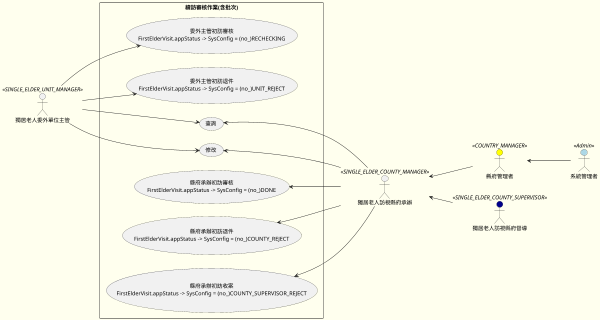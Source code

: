 @startuml

skinparam BackgroundColor #ffffee
scale 600 width

skinparam actor {
  BackgroundColor<<Admin>> LightBlue
  BackgroundColor<<COUNTRY_MANAGER>> Yellow
  BackgroundColor<<SINGLE_ELDER_COUNTY_SUPERVISOR>> DarkBlue
  BackgroundColor<<SINGLE_ELDER_NOTIFIER>> Purple
}

skinparam usecase {
  ArrowColor<<External>> DarkGreen
}

left to right direction

actor 系統管理者<<Admin>>
actor 縣府管理者<<COUNTRY_MANAGER>>
actor 獨居老人訪視縣府承辦<<SINGLE_ELDER_COUNTY_MANAGER>>
actor 獨居老人訪視縣府督導<<SINGLE_ELDER_COUNTY_SUPERVISOR>>
actor 獨居老人委外單位主管<<SINGLE_ELDER_UNIT_MANAGER>>

rectangle 續訪審核作業(含批次) {


  usecase CHECKING as "委外主管初訪審核
  FirstElderVisit.appStatus -> SysConfig = (no_)RECHECKING"
  usecase UNIT_REJECT as "委外主管初訪退件
  FirstElderVisit.appStatus -> SysConfig = (no_)UNIT_REJECT"
  usecase QUERY as "查詢"
  usecase UPDATE as "修改"
  usecase RECHECKING as "縣府承辦初訪審核
  FirstElderVisit.appStatus -> SysConfig = (no_)DONE"
  usecase COUNTY_REJECT as "縣府承辦初訪退件
  FirstElderVisit.appStatus -> SysConfig = (no_)COUNTY_REJECT"
  usecase DONE as "縣府承辦初訪收案
  FirstElderVisit.appStatus -> SysConfig = (no_)COUNTY_SUPERVISOR_REJECT"

  QUERY <-UP- 獨居老人委外單位主管
  UPDATE <-UP- 獨居老人委外單位主管
  CHECKING <-UP- 獨居老人委外單位主管
  UNIT_REJECT <-UP- 獨居老人委外單位主管
  QUERY <-- 獨居老人訪視縣府承辦
  UPDATE <-- 獨居老人訪視縣府承辦
  RECHECKING <-- 獨居老人訪視縣府承辦
  COUNTY_REJECT <-- 獨居老人訪視縣府承辦
  DONE <-- 獨居老人訪視縣府承辦

  縣府管理者 <-- 系統管理者
  獨居老人訪視縣府承辦 <-- 獨居老人訪視縣府督導
  獨居老人訪視縣府承辦 <-- 縣府管理者


}

@enduml
